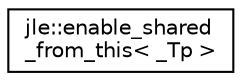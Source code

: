 digraph "Graphical Class Hierarchy"
{
  edge [fontname="Helvetica",fontsize="10",labelfontname="Helvetica",labelfontsize="10"];
  node [fontname="Helvetica",fontsize="10",shape=record];
  rankdir="LR";
  Node1 [label="jle::enable_shared\l_from_this\< _Tp \>",height=0.2,width=0.4,color="black", fillcolor="white", style="filled",URL="$classjle_1_1enable__shared__from__this.html",tooltip="Base class allowing use of member function shared_from_this. "];
}
